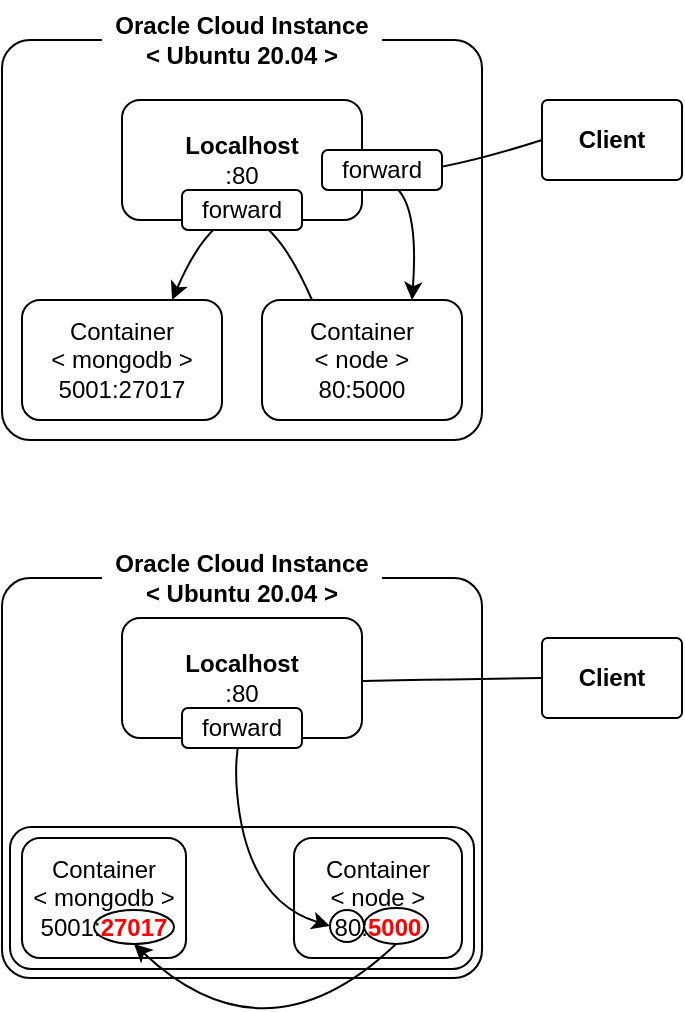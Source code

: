 <mxfile version="17.2.4" type="device"><diagram id="GDAasPwb07HD59IfHwMJ" name="Page-1"><mxGraphModel dx="448" dy="278" grid="0" gridSize="10" guides="1" tooltips="1" connect="1" arrows="1" fold="1" page="1" pageScale="1" pageWidth="827" pageHeight="1169" math="0" shadow="0"><root><mxCell id="0"/><mxCell id="1" parent="0"/><mxCell id="V7KGmPPldPb2RUhQXlIr-26" value="" style="rounded=1;whiteSpace=wrap;html=1;arcSize=7;" vertex="1" parent="1"><mxGeometry x="164" y="605" width="240" height="200" as="geometry"/></mxCell><mxCell id="V7KGmPPldPb2RUhQXlIr-35" value="" style="rounded=1;whiteSpace=wrap;html=1;" vertex="1" parent="1"><mxGeometry x="168" y="729.5" width="232" height="71" as="geometry"/></mxCell><mxCell id="V7KGmPPldPb2RUhQXlIr-1" value="" style="rounded=1;whiteSpace=wrap;html=1;arcSize=7;" vertex="1" parent="1"><mxGeometry x="434" y="366" width="70" height="40" as="geometry"/></mxCell><mxCell id="V7KGmPPldPb2RUhQXlIr-6" value="Client" style="rounded=1;whiteSpace=wrap;html=1;strokeColor=none;fontStyle=1" vertex="1" parent="1"><mxGeometry x="444" y="371" width="50" height="30" as="geometry"/></mxCell><mxCell id="V7KGmPPldPb2RUhQXlIr-11" value="" style="rounded=1;whiteSpace=wrap;html=1;arcSize=7;" vertex="1" parent="1"><mxGeometry x="164" y="336" width="240" height="200" as="geometry"/></mxCell><mxCell id="V7KGmPPldPb2RUhQXlIr-12" value="Container&lt;br&gt;&amp;lt; mongodb &amp;gt;&lt;br&gt;5001:27017" style="rounded=1;whiteSpace=wrap;html=1;" vertex="1" parent="1"><mxGeometry x="174" y="466" width="100" height="60" as="geometry"/></mxCell><mxCell id="V7KGmPPldPb2RUhQXlIr-13" value="&lt;span&gt;Container&lt;/span&gt;&lt;br&gt;&lt;span&gt;&amp;lt; node &amp;gt;&lt;/span&gt;&lt;br&gt;&lt;span&gt;80:5000&lt;/span&gt;" style="rounded=1;whiteSpace=wrap;html=1;" vertex="1" parent="1"><mxGeometry x="294" y="466" width="100" height="60" as="geometry"/></mxCell><mxCell id="V7KGmPPldPb2RUhQXlIr-14" value="Localhost&lt;br&gt;&lt;span style=&quot;font-weight: 400&quot;&gt;:80&lt;/span&gt;" style="rounded=1;whiteSpace=wrap;html=1;fontStyle=1" vertex="1" parent="1"><mxGeometry x="224" y="366" width="120" height="60" as="geometry"/></mxCell><mxCell id="V7KGmPPldPb2RUhQXlIr-15" value="Oracle Cloud Instance&lt;br&gt;&amp;lt; Ubuntu 20.04 &amp;gt;" style="rounded=1;whiteSpace=wrap;html=1;strokeColor=none;fontStyle=1" vertex="1" parent="1"><mxGeometry x="214" y="316" width="140" height="40" as="geometry"/></mxCell><mxCell id="V7KGmPPldPb2RUhQXlIr-16" value="" style="curved=1;endArrow=classic;html=1;rounded=0;entryX=0.75;entryY=0;entryDx=0;entryDy=0;exitX=0.25;exitY=0;exitDx=0;exitDy=0;" edge="1" parent="1" source="V7KGmPPldPb2RUhQXlIr-13" target="V7KGmPPldPb2RUhQXlIr-12"><mxGeometry width="50" height="50" relative="1" as="geometry"><mxPoint x="324" y="466" as="sourcePoint"/><mxPoint x="364" y="376" as="targetPoint"/><Array as="points"><mxPoint x="284" y="386"/></Array></mxGeometry></mxCell><mxCell id="V7KGmPPldPb2RUhQXlIr-19" value="" style="curved=1;endArrow=classic;html=1;rounded=0;exitX=0;exitY=0.5;exitDx=0;exitDy=0;entryX=0.75;entryY=0;entryDx=0;entryDy=0;" edge="1" parent="1" source="V7KGmPPldPb2RUhQXlIr-1" target="V7KGmPPldPb2RUhQXlIr-13"><mxGeometry width="50" height="50" relative="1" as="geometry"><mxPoint x="184" y="526" as="sourcePoint"/><mxPoint x="234" y="476" as="targetPoint"/><Array as="points"><mxPoint x="384" y="402"/><mxPoint x="337" y="402"/><mxPoint x="373" y="411"/></Array></mxGeometry></mxCell><mxCell id="V7KGmPPldPb2RUhQXlIr-21" value="forward" style="rounded=1;whiteSpace=wrap;html=1;" vertex="1" parent="1"><mxGeometry x="254" y="411" width="60" height="20" as="geometry"/></mxCell><mxCell id="V7KGmPPldPb2RUhQXlIr-23" value="forward" style="rounded=1;whiteSpace=wrap;html=1;" vertex="1" parent="1"><mxGeometry x="324" y="391" width="60" height="20" as="geometry"/></mxCell><mxCell id="V7KGmPPldPb2RUhQXlIr-24" value="" style="rounded=1;whiteSpace=wrap;html=1;arcSize=7;" vertex="1" parent="1"><mxGeometry x="434" y="635" width="70" height="40" as="geometry"/></mxCell><mxCell id="V7KGmPPldPb2RUhQXlIr-25" value="Client" style="rounded=1;whiteSpace=wrap;html=1;strokeColor=none;fontStyle=1" vertex="1" parent="1"><mxGeometry x="444" y="640" width="50" height="30" as="geometry"/></mxCell><mxCell id="V7KGmPPldPb2RUhQXlIr-27" value="Container&lt;br&gt;&amp;lt; mongodb &amp;gt;&lt;br&gt;5001:&lt;b&gt;&lt;font color=&quot;#ff0000&quot;&gt;27017&lt;/font&gt;&lt;/b&gt;" style="rounded=1;whiteSpace=wrap;html=1;" vertex="1" parent="1"><mxGeometry x="174" y="735" width="82" height="60" as="geometry"/></mxCell><mxCell id="V7KGmPPldPb2RUhQXlIr-28" value="Container&lt;br&gt;&amp;lt; node &amp;gt;&lt;br&gt;80:&lt;b&gt;&lt;font color=&quot;#ff0000&quot;&gt;5000&lt;/font&gt;&lt;/b&gt;" style="rounded=1;whiteSpace=wrap;html=1;" vertex="1" parent="1"><mxGeometry x="310" y="735" width="84" height="60" as="geometry"/></mxCell><mxCell id="V7KGmPPldPb2RUhQXlIr-30" value="Oracle Cloud Instance&lt;br&gt;&amp;lt; Ubuntu 20.04 &amp;gt;" style="rounded=1;whiteSpace=wrap;html=1;strokeColor=none;fontStyle=1" vertex="1" parent="1"><mxGeometry x="214" y="585" width="140" height="40" as="geometry"/></mxCell><mxCell id="V7KGmPPldPb2RUhQXlIr-32" value="" style="curved=1;endArrow=classic;html=1;rounded=0;exitX=0;exitY=0.5;exitDx=0;exitDy=0;entryX=0;entryY=0.5;entryDx=0;entryDy=0;" edge="1" parent="1" source="V7KGmPPldPb2RUhQXlIr-24" target="V7KGmPPldPb2RUhQXlIr-40"><mxGeometry width="50" height="50" relative="1" as="geometry"><mxPoint x="184" y="795" as="sourcePoint"/><mxPoint x="234" y="745" as="targetPoint"/><Array as="points"><mxPoint x="361" y="656"/><mxPoint x="277" y="658"/><mxPoint x="286" y="766"/></Array></mxGeometry></mxCell><mxCell id="V7KGmPPldPb2RUhQXlIr-29" value="Localhost&lt;br&gt;&lt;span style=&quot;font-weight: 400&quot;&gt;:80&lt;/span&gt;" style="rounded=1;whiteSpace=wrap;html=1;fontStyle=1" vertex="1" parent="1"><mxGeometry x="224" y="625" width="120" height="60" as="geometry"/></mxCell><mxCell id="V7KGmPPldPb2RUhQXlIr-33" value="forward" style="rounded=1;whiteSpace=wrap;html=1;" vertex="1" parent="1"><mxGeometry x="254" y="670" width="60" height="20" as="geometry"/></mxCell><mxCell id="V7KGmPPldPb2RUhQXlIr-36" value="" style="ellipse;whiteSpace=wrap;html=1;fontColor=#FF0000;fillColor=none;" vertex="1" parent="1"><mxGeometry x="210" y="771" width="40" height="17" as="geometry"/></mxCell><mxCell id="V7KGmPPldPb2RUhQXlIr-37" value="" style="ellipse;whiteSpace=wrap;html=1;fontColor=#FF0000;fillColor=none;" vertex="1" parent="1"><mxGeometry x="345" y="770" width="32" height="18" as="geometry"/></mxCell><mxCell id="V7KGmPPldPb2RUhQXlIr-38" value="" style="curved=1;endArrow=classic;html=1;rounded=0;fontColor=#FF0000;exitX=0.5;exitY=1;exitDx=0;exitDy=0;entryX=0.5;entryY=1;entryDx=0;entryDy=0;" edge="1" parent="1" source="V7KGmPPldPb2RUhQXlIr-37" target="V7KGmPPldPb2RUhQXlIr-36"><mxGeometry width="50" height="50" relative="1" as="geometry"><mxPoint x="249" y="750" as="sourcePoint"/><mxPoint x="299" y="700" as="targetPoint"/><Array as="points"><mxPoint x="296" y="850"/></Array></mxGeometry></mxCell><mxCell id="V7KGmPPldPb2RUhQXlIr-40" value="" style="ellipse;whiteSpace=wrap;html=1;fontColor=#FF0000;fillColor=none;" vertex="1" parent="1"><mxGeometry x="328" y="771" width="17" height="16" as="geometry"/></mxCell></root></mxGraphModel></diagram></mxfile>